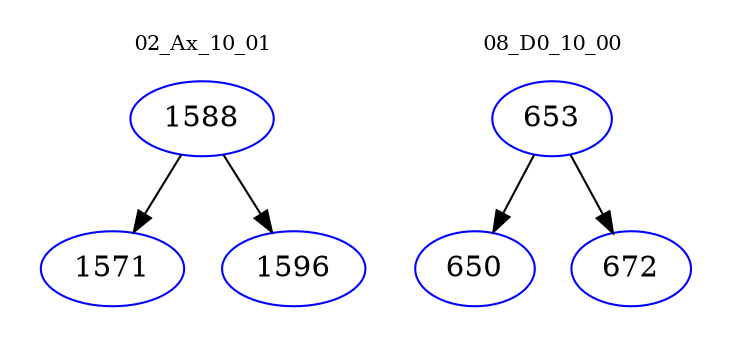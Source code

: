digraph{
subgraph cluster_0 {
color = white
label = "02_Ax_10_01";
fontsize=10;
T0_1588 [label="1588", color="blue"]
T0_1588 -> T0_1571 [color="black"]
T0_1571 [label="1571", color="blue"]
T0_1588 -> T0_1596 [color="black"]
T0_1596 [label="1596", color="blue"]
}
subgraph cluster_1 {
color = white
label = "08_D0_10_00";
fontsize=10;
T1_653 [label="653", color="blue"]
T1_653 -> T1_650 [color="black"]
T1_650 [label="650", color="blue"]
T1_653 -> T1_672 [color="black"]
T1_672 [label="672", color="blue"]
}
}
